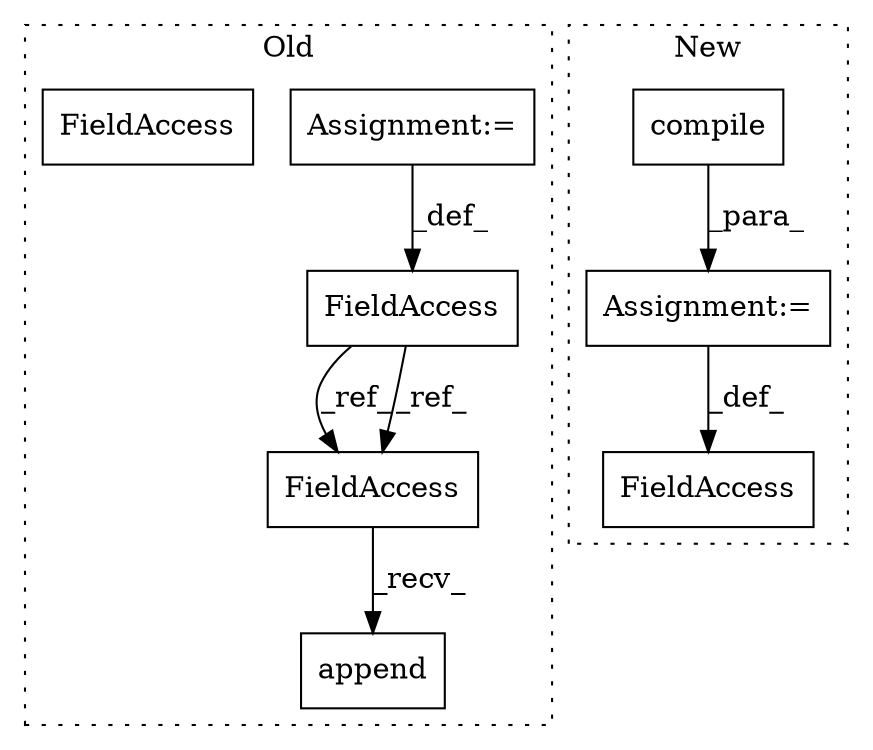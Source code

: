 digraph G {
subgraph cluster0 {
1 [label="append" a="32" s="102982,103098" l="16,2" shape="box"];
3 [label="Assignment:=" a="7" s="102693" l="1" shape="box"];
6 [label="FieldAccess" a="22" s="102672" l="21" shape="box"];
7 [label="FieldAccess" a="22" s="102960" l="21" shape="box"];
8 [label="FieldAccess" a="22" s="102960" l="21" shape="box"];
label = "Old";
style="dotted";
}
subgraph cluster1 {
2 [label="compile" a="32" s="88307,88432" l="8,1" shape="box"];
4 [label="Assignment:=" a="7" s="88303" l="1" shape="box"];
5 [label="FieldAccess" a="22" s="88282" l="21" shape="box"];
label = "New";
style="dotted";
}
2 -> 4 [label="_para_"];
3 -> 6 [label="_def_"];
4 -> 5 [label="_def_"];
6 -> 8 [label="_ref_"];
6 -> 8 [label="_ref_"];
8 -> 1 [label="_recv_"];
}